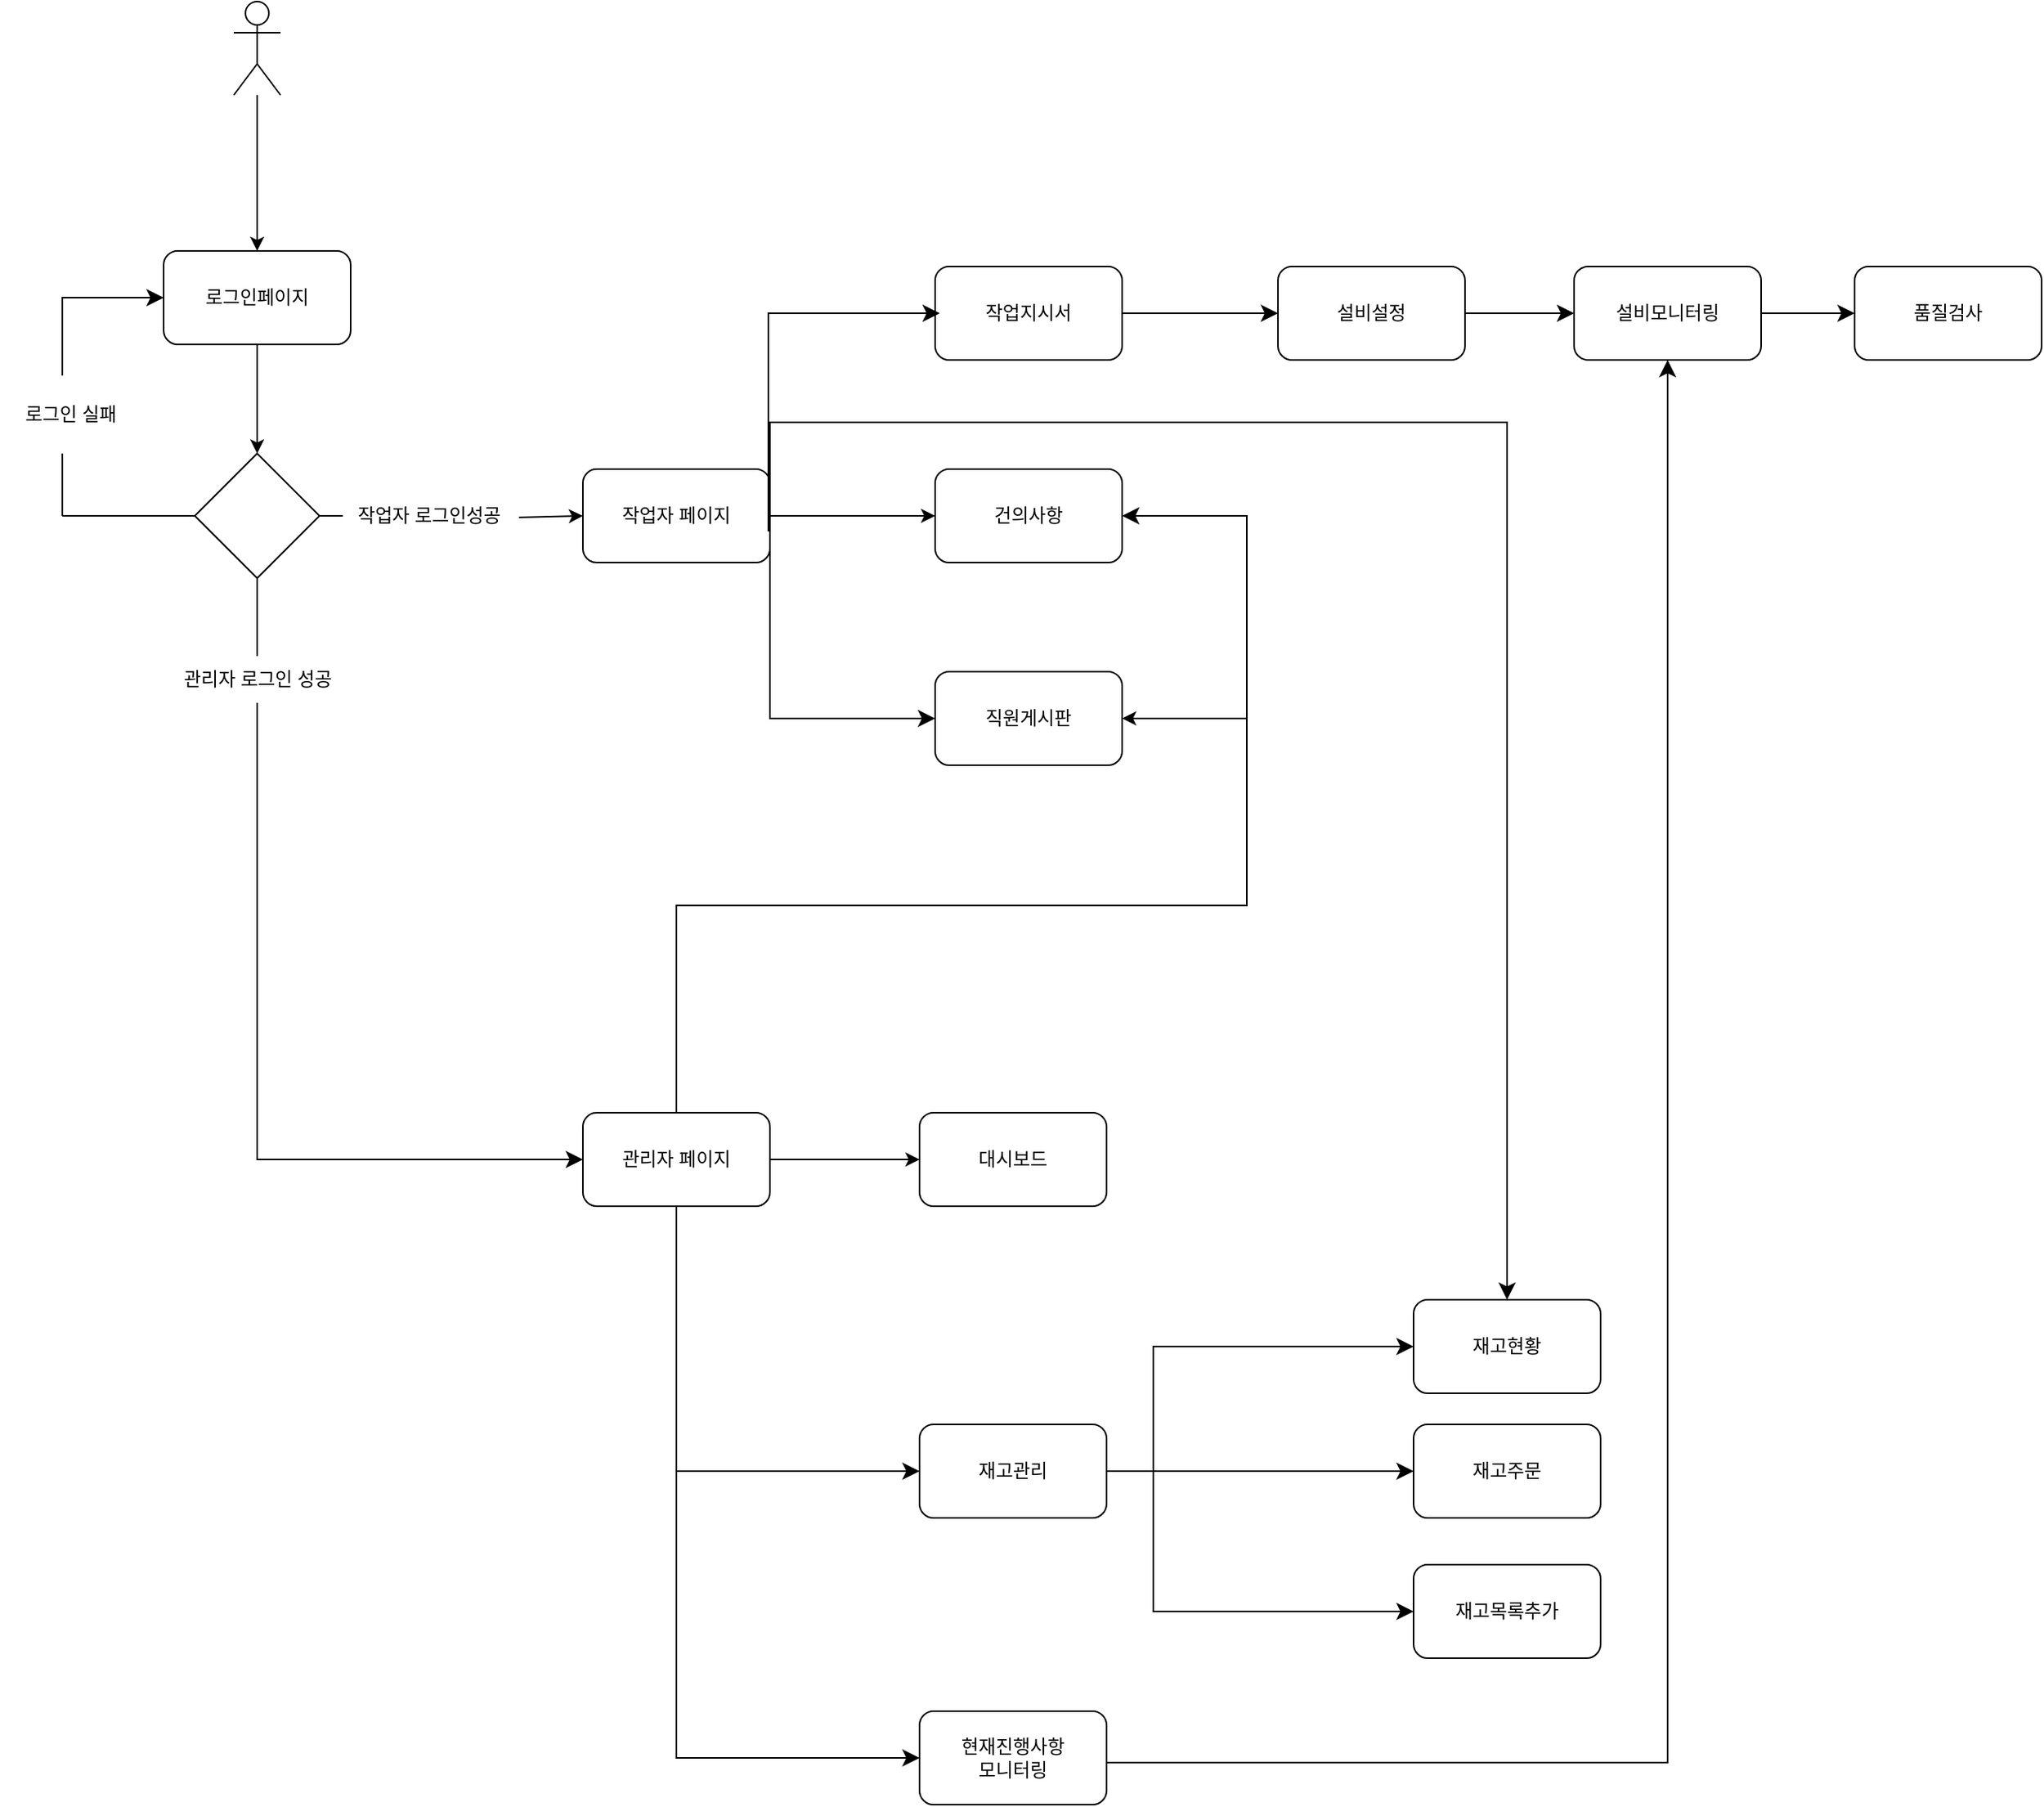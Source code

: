 <mxfile version="23.0.1" type="github">
  <diagram name="페이지-1" id="RyW2sdWnG1Ou0U7GGUi2">
    <mxGraphModel dx="2383" dy="1090" grid="1" gridSize="10" guides="1" tooltips="1" connect="1" arrows="1" fold="1" page="1" pageScale="1" pageWidth="827" pageHeight="1169" math="0" shadow="0">
      <root>
        <mxCell id="0" />
        <mxCell id="1" parent="0" />
        <mxCell id="54wMb6xm-zJrqUJl9DJ9-231" value="" style="edgeStyle=orthogonalEdgeStyle;rounded=0;orthogonalLoop=1;jettySize=auto;html=1;" edge="1" parent="1" source="K70THNqEhpmeUqJIm1rK-3" target="K70THNqEhpmeUqJIm1rK-4">
          <mxGeometry relative="1" as="geometry" />
        </mxCell>
        <mxCell id="K70THNqEhpmeUqJIm1rK-3" value="" style="shape=umlActor;verticalLabelPosition=bottom;verticalAlign=top;html=1;outlineConnect=0;" parent="1" vertex="1">
          <mxGeometry x="70" width="30" height="60" as="geometry" />
        </mxCell>
        <mxCell id="K70THNqEhpmeUqJIm1rK-4" value="로그인페이지" style="rounded=1;whiteSpace=wrap;html=1;" parent="1" vertex="1">
          <mxGeometry x="25" y="160" width="120" height="60" as="geometry" />
        </mxCell>
        <mxCell id="K70THNqEhpmeUqJIm1rK-6" value="" style="endArrow=classic;html=1;rounded=0;exitX=0.5;exitY=1;exitDx=0;exitDy=0;" parent="1" source="K70THNqEhpmeUqJIm1rK-4" edge="1">
          <mxGeometry width="50" height="50" relative="1" as="geometry">
            <mxPoint x="84.5" y="280" as="sourcePoint" />
            <mxPoint x="85" y="290" as="targetPoint" />
          </mxGeometry>
        </mxCell>
        <mxCell id="K70THNqEhpmeUqJIm1rK-7" value="" style="rhombus;whiteSpace=wrap;html=1;" parent="1" vertex="1">
          <mxGeometry x="45" y="290" width="80" height="80" as="geometry" />
        </mxCell>
        <mxCell id="K70THNqEhpmeUqJIm1rK-11" value="" style="endArrow=classic;html=1;rounded=0;exitX=0.983;exitY=0.533;exitDx=0;exitDy=0;exitPerimeter=0;entryX=0;entryY=0.5;entryDx=0;entryDy=0;" parent="1" edge="1" target="K70THNqEhpmeUqJIm1rK-18" source="K70THNqEhpmeUqJIm1rK-17">
          <mxGeometry width="50" height="50" relative="1" as="geometry">
            <mxPoint x="230" y="329.5" as="sourcePoint" />
            <mxPoint x="280" y="330" as="targetPoint" />
          </mxGeometry>
        </mxCell>
        <mxCell id="K70THNqEhpmeUqJIm1rK-13" value="관리자 로그인 성공" style="text;html=1;align=center;verticalAlign=middle;resizable=0;points=[];autosize=1;strokeColor=none;fillColor=none;" parent="1" vertex="1">
          <mxGeometry x="20" y="420" width="130" height="30" as="geometry" />
        </mxCell>
        <mxCell id="K70THNqEhpmeUqJIm1rK-14" value="" style="endArrow=none;html=1;rounded=0;exitX=1;exitY=0.5;exitDx=0;exitDy=0;" parent="1" source="K70THNqEhpmeUqJIm1rK-7" edge="1">
          <mxGeometry width="50" height="50" relative="1" as="geometry">
            <mxPoint x="120" y="340" as="sourcePoint" />
            <mxPoint x="140" y="330" as="targetPoint" />
          </mxGeometry>
        </mxCell>
        <mxCell id="K70THNqEhpmeUqJIm1rK-15" value="" style="endArrow=none;html=1;rounded=0;entryX=0.5;entryY=1;entryDx=0;entryDy=0;" parent="1" target="K70THNqEhpmeUqJIm1rK-7" edge="1">
          <mxGeometry width="50" height="50" relative="1" as="geometry">
            <mxPoint x="85" y="420" as="sourcePoint" />
            <mxPoint x="85" y="380" as="targetPoint" />
          </mxGeometry>
        </mxCell>
        <mxCell id="K70THNqEhpmeUqJIm1rK-17" value="작업자 로그인성공" style="text;html=1;align=center;verticalAlign=middle;resizable=0;points=[];autosize=1;strokeColor=none;fillColor=none;" parent="1" vertex="1">
          <mxGeometry x="135" y="315" width="120" height="30" as="geometry" />
        </mxCell>
        <mxCell id="K70THNqEhpmeUqJIm1rK-18" value="작업자 페이지" style="rounded=1;whiteSpace=wrap;html=1;" parent="1" vertex="1">
          <mxGeometry x="294" y="300" width="120" height="60" as="geometry" />
        </mxCell>
        <mxCell id="54wMb6xm-zJrqUJl9DJ9-1" value="작업지시서" style="rounded=1;whiteSpace=wrap;html=1;" vertex="1" parent="1">
          <mxGeometry x="520" y="170" width="120" height="60" as="geometry" />
        </mxCell>
        <mxCell id="54wMb6xm-zJrqUJl9DJ9-2" value="품질검사" style="rounded=1;whiteSpace=wrap;html=1;" vertex="1" parent="1">
          <mxGeometry x="1110" y="170" width="120" height="60" as="geometry" />
        </mxCell>
        <mxCell id="54wMb6xm-zJrqUJl9DJ9-3" value="건의사항" style="rounded=1;whiteSpace=wrap;html=1;" vertex="1" parent="1">
          <mxGeometry x="520" y="300" width="120" height="60" as="geometry" />
        </mxCell>
        <mxCell id="54wMb6xm-zJrqUJl9DJ9-4" value="직원게시판" style="rounded=1;whiteSpace=wrap;html=1;" vertex="1" parent="1">
          <mxGeometry x="520" y="430" width="120" height="60" as="geometry" />
        </mxCell>
        <mxCell id="54wMb6xm-zJrqUJl9DJ9-12" value="" style="edgeStyle=segmentEdgeStyle;endArrow=classic;html=1;curved=0;rounded=0;endSize=8;startSize=8;entryX=0;entryY=0.5;entryDx=0;entryDy=0;" edge="1" parent="1" target="54wMb6xm-zJrqUJl9DJ9-4">
          <mxGeometry width="50" height="50" relative="1" as="geometry">
            <mxPoint x="414" y="360" as="sourcePoint" />
            <mxPoint x="460" y="460" as="targetPoint" />
            <Array as="points">
              <mxPoint x="414" y="460" />
            </Array>
          </mxGeometry>
        </mxCell>
        <mxCell id="54wMb6xm-zJrqUJl9DJ9-187" value="" style="edgeStyle=segmentEdgeStyle;endArrow=classic;html=1;curved=0;rounded=0;endSize=8;startSize=8;entryX=0;entryY=0.5;entryDx=0;entryDy=0;" edge="1" parent="1" target="54wMb6xm-zJrqUJl9DJ9-198">
          <mxGeometry width="50" height="50" relative="1" as="geometry">
            <mxPoint x="85" y="450" as="sourcePoint" />
            <mxPoint x="280" y="640" as="targetPoint" />
            <Array as="points">
              <mxPoint x="85" y="743" />
            </Array>
          </mxGeometry>
        </mxCell>
        <mxCell id="54wMb6xm-zJrqUJl9DJ9-189" value="로그인 실패" style="text;html=1;align=center;verticalAlign=middle;resizable=0;points=[];autosize=1;strokeColor=none;fillColor=none;" vertex="1" parent="1">
          <mxGeometry x="-80" y="250" width="90" height="30" as="geometry" />
        </mxCell>
        <mxCell id="54wMb6xm-zJrqUJl9DJ9-194" value="" style="endArrow=none;html=1;rounded=0;entryX=0;entryY=0.5;entryDx=0;entryDy=0;" edge="1" parent="1" target="K70THNqEhpmeUqJIm1rK-7">
          <mxGeometry width="50" height="50" relative="1" as="geometry">
            <mxPoint x="-40" y="330" as="sourcePoint" />
            <mxPoint y="320" as="targetPoint" />
          </mxGeometry>
        </mxCell>
        <mxCell id="54wMb6xm-zJrqUJl9DJ9-196" value="" style="endArrow=none;html=1;rounded=0;" edge="1" parent="1">
          <mxGeometry width="50" height="50" relative="1" as="geometry">
            <mxPoint x="-40" y="330" as="sourcePoint" />
            <mxPoint x="-40" y="290" as="targetPoint" />
          </mxGeometry>
        </mxCell>
        <mxCell id="54wMb6xm-zJrqUJl9DJ9-197" value="" style="edgeStyle=segmentEdgeStyle;endArrow=classic;html=1;curved=0;rounded=0;endSize=8;startSize=8;entryX=0;entryY=0.5;entryDx=0;entryDy=0;" edge="1" parent="1" target="K70THNqEhpmeUqJIm1rK-4">
          <mxGeometry width="50" height="50" relative="1" as="geometry">
            <mxPoint x="-40" y="240" as="sourcePoint" />
            <mxPoint x="10" y="190" as="targetPoint" />
            <Array as="points">
              <mxPoint x="-40" y="190" />
            </Array>
          </mxGeometry>
        </mxCell>
        <mxCell id="54wMb6xm-zJrqUJl9DJ9-198" value="관리자 페이지" style="rounded=1;whiteSpace=wrap;html=1;" vertex="1" parent="1">
          <mxGeometry x="294" y="713" width="120" height="60" as="geometry" />
        </mxCell>
        <mxCell id="54wMb6xm-zJrqUJl9DJ9-201" value="대시보드" style="rounded=1;whiteSpace=wrap;html=1;" vertex="1" parent="1">
          <mxGeometry x="510" y="713" width="120" height="60" as="geometry" />
        </mxCell>
        <mxCell id="54wMb6xm-zJrqUJl9DJ9-204" value="현재진행사항&lt;br&gt;모니터링" style="rounded=1;whiteSpace=wrap;html=1;" vertex="1" parent="1">
          <mxGeometry x="510" y="1097" width="120" height="60" as="geometry" />
        </mxCell>
        <mxCell id="54wMb6xm-zJrqUJl9DJ9-207" value="재고관리" style="rounded=1;whiteSpace=wrap;html=1;" vertex="1" parent="1">
          <mxGeometry x="510" y="913" width="120" height="60" as="geometry" />
        </mxCell>
        <mxCell id="54wMb6xm-zJrqUJl9DJ9-208" value="재고현황" style="rounded=1;whiteSpace=wrap;html=1;" vertex="1" parent="1">
          <mxGeometry x="827" y="833" width="120" height="60" as="geometry" />
        </mxCell>
        <mxCell id="54wMb6xm-zJrqUJl9DJ9-209" value="재고주문" style="rounded=1;whiteSpace=wrap;html=1;" vertex="1" parent="1">
          <mxGeometry x="827" y="913" width="120" height="60" as="geometry" />
        </mxCell>
        <mxCell id="54wMb6xm-zJrqUJl9DJ9-210" value="재고목록추가" style="rounded=1;whiteSpace=wrap;html=1;" vertex="1" parent="1">
          <mxGeometry x="827" y="1003" width="120" height="60" as="geometry" />
        </mxCell>
        <mxCell id="54wMb6xm-zJrqUJl9DJ9-212" value="" style="edgeStyle=elbowEdgeStyle;elbow=horizontal;endArrow=classic;html=1;curved=0;rounded=0;endSize=8;startSize=8;entryX=0;entryY=0.5;entryDx=0;entryDy=0;exitX=1;exitY=0.5;exitDx=0;exitDy=0;" edge="1" parent="1" source="54wMb6xm-zJrqUJl9DJ9-207" target="54wMb6xm-zJrqUJl9DJ9-208">
          <mxGeometry width="50" height="50" relative="1" as="geometry">
            <mxPoint x="440" y="1013" as="sourcePoint" />
            <mxPoint x="490" y="963" as="targetPoint" />
            <Array as="points">
              <mxPoint x="660" y="933" />
            </Array>
          </mxGeometry>
        </mxCell>
        <mxCell id="54wMb6xm-zJrqUJl9DJ9-213" value="" style="edgeStyle=elbowEdgeStyle;elbow=horizontal;endArrow=classic;html=1;curved=0;rounded=0;endSize=8;startSize=8;entryX=0;entryY=0.5;entryDx=0;entryDy=0;" edge="1" parent="1" target="54wMb6xm-zJrqUJl9DJ9-209">
          <mxGeometry width="50" height="50" relative="1" as="geometry">
            <mxPoint x="640" y="943" as="sourcePoint" />
            <mxPoint x="690" y="893" as="targetPoint" />
          </mxGeometry>
        </mxCell>
        <mxCell id="54wMb6xm-zJrqUJl9DJ9-214" value="" style="edgeStyle=elbowEdgeStyle;elbow=horizontal;endArrow=classic;html=1;curved=0;rounded=0;endSize=8;startSize=8;exitX=1;exitY=0.5;exitDx=0;exitDy=0;entryX=0;entryY=0.5;entryDx=0;entryDy=0;" edge="1" parent="1" source="54wMb6xm-zJrqUJl9DJ9-207" target="54wMb6xm-zJrqUJl9DJ9-210">
          <mxGeometry width="50" height="50" relative="1" as="geometry">
            <mxPoint x="620" y="1033" as="sourcePoint" />
            <mxPoint x="670" y="983" as="targetPoint" />
            <Array as="points">
              <mxPoint x="660" y="993" />
            </Array>
          </mxGeometry>
        </mxCell>
        <mxCell id="54wMb6xm-zJrqUJl9DJ9-218" value="" style="edgeStyle=elbowEdgeStyle;elbow=vertical;endArrow=classic;html=1;curved=0;rounded=0;endSize=8;startSize=8;exitX=0.5;exitY=1;exitDx=0;exitDy=0;entryX=0;entryY=0.5;entryDx=0;entryDy=0;" edge="1" parent="1" source="54wMb6xm-zJrqUJl9DJ9-198" target="54wMb6xm-zJrqUJl9DJ9-207">
          <mxGeometry width="50" height="50" relative="1" as="geometry">
            <mxPoint x="570" y="933" as="sourcePoint" />
            <mxPoint x="410" y="953" as="targetPoint" />
            <Array as="points">
              <mxPoint x="380" y="943" />
            </Array>
          </mxGeometry>
        </mxCell>
        <mxCell id="54wMb6xm-zJrqUJl9DJ9-233" value="" style="endArrow=classic;html=1;rounded=0;exitX=1;exitY=0.5;exitDx=0;exitDy=0;entryX=0;entryY=0.5;entryDx=0;entryDy=0;" edge="1" parent="1" source="54wMb6xm-zJrqUJl9DJ9-198" target="54wMb6xm-zJrqUJl9DJ9-201">
          <mxGeometry width="50" height="50" relative="1" as="geometry">
            <mxPoint x="580" y="860" as="sourcePoint" />
            <mxPoint x="630" y="810" as="targetPoint" />
          </mxGeometry>
        </mxCell>
        <mxCell id="54wMb6xm-zJrqUJl9DJ9-234" value="" style="edgeStyle=elbowEdgeStyle;elbow=vertical;endArrow=classic;html=1;curved=0;rounded=0;endSize=8;startSize=8;exitX=0.5;exitY=1;exitDx=0;exitDy=0;entryX=0;entryY=0.5;entryDx=0;entryDy=0;" edge="1" parent="1" target="54wMb6xm-zJrqUJl9DJ9-204">
          <mxGeometry width="50" height="50" relative="1" as="geometry">
            <mxPoint x="354" y="780" as="sourcePoint" />
            <mxPoint x="490" y="1127" as="targetPoint" />
            <Array as="points">
              <mxPoint x="380" y="1127" />
            </Array>
          </mxGeometry>
        </mxCell>
        <mxCell id="54wMb6xm-zJrqUJl9DJ9-236" value="" style="edgeStyle=elbowEdgeStyle;elbow=vertical;endArrow=classic;html=1;curved=0;rounded=0;endSize=8;startSize=8;exitX=1;exitY=1;exitDx=0;exitDy=0;entryX=0.5;entryY=0;entryDx=0;entryDy=0;" edge="1" parent="1" source="K70THNqEhpmeUqJIm1rK-18" target="54wMb6xm-zJrqUJl9DJ9-208">
          <mxGeometry width="50" height="50" relative="1" as="geometry">
            <mxPoint x="400" y="610" as="sourcePoint" />
            <mxPoint x="450" y="560" as="targetPoint" />
            <Array as="points">
              <mxPoint x="660" y="270" />
            </Array>
          </mxGeometry>
        </mxCell>
        <mxCell id="54wMb6xm-zJrqUJl9DJ9-237" value="" style="edgeStyle=elbowEdgeStyle;elbow=horizontal;endArrow=classic;html=1;curved=0;rounded=0;endSize=8;startSize=8;entryX=0;entryY=0.5;entryDx=0;entryDy=0;exitX=1;exitY=0.5;exitDx=0;exitDy=0;exitPerimeter=0;" edge="1" parent="1" source="54wMb6xm-zJrqUJl9DJ9-251" target="54wMb6xm-zJrqUJl9DJ9-2">
          <mxGeometry width="50" height="50" relative="1" as="geometry">
            <mxPoint x="640" y="200" as="sourcePoint" />
            <mxPoint x="780" y="160" as="targetPoint" />
            <Array as="points" />
          </mxGeometry>
        </mxCell>
        <mxCell id="54wMb6xm-zJrqUJl9DJ9-239" value="" style="endArrow=classic;html=1;rounded=0;exitX=1;exitY=0.5;exitDx=0;exitDy=0;entryX=0;entryY=0.5;entryDx=0;entryDy=0;" edge="1" parent="1" source="K70THNqEhpmeUqJIm1rK-18" target="54wMb6xm-zJrqUJl9DJ9-3">
          <mxGeometry width="50" height="50" relative="1" as="geometry">
            <mxPoint x="400" y="610" as="sourcePoint" />
            <mxPoint x="450" y="560" as="targetPoint" />
          </mxGeometry>
        </mxCell>
        <mxCell id="54wMb6xm-zJrqUJl9DJ9-240" value="" style="edgeStyle=elbowEdgeStyle;elbow=vertical;endArrow=classic;html=1;curved=0;rounded=0;endSize=8;startSize=8;entryX=0;entryY=0.5;entryDx=0;entryDy=0;" edge="1" parent="1">
          <mxGeometry width="50" height="50" relative="1" as="geometry">
            <mxPoint x="413" y="340" as="sourcePoint" />
            <mxPoint x="523" y="200" as="targetPoint" />
            <Array as="points">
              <mxPoint x="443" y="200" />
            </Array>
          </mxGeometry>
        </mxCell>
        <mxCell id="54wMb6xm-zJrqUJl9DJ9-249" value="" style="edgeStyle=segmentEdgeStyle;endArrow=classic;html=1;curved=0;rounded=0;endSize=8;startSize=8;exitX=0.5;exitY=0;exitDx=0;exitDy=0;entryX=1;entryY=0.5;entryDx=0;entryDy=0;" edge="1" parent="1" source="54wMb6xm-zJrqUJl9DJ9-198" target="54wMb6xm-zJrqUJl9DJ9-3">
          <mxGeometry width="50" height="50" relative="1" as="geometry">
            <mxPoint x="400" y="610" as="sourcePoint" />
            <mxPoint x="760" y="340" as="targetPoint" />
            <Array as="points">
              <mxPoint x="354" y="580" />
              <mxPoint x="720" y="580" />
              <mxPoint x="720" y="330" />
            </Array>
          </mxGeometry>
        </mxCell>
        <mxCell id="54wMb6xm-zJrqUJl9DJ9-250" value="" style="endArrow=classic;html=1;rounded=0;entryX=1;entryY=0.5;entryDx=0;entryDy=0;" edge="1" parent="1" target="54wMb6xm-zJrqUJl9DJ9-4">
          <mxGeometry width="50" height="50" relative="1" as="geometry">
            <mxPoint x="720" y="460" as="sourcePoint" />
            <mxPoint x="450" y="560" as="targetPoint" />
          </mxGeometry>
        </mxCell>
        <mxCell id="54wMb6xm-zJrqUJl9DJ9-255" value="" style="edgeStyle=elbowEdgeStyle;elbow=horizontal;endArrow=classic;html=1;curved=0;rounded=0;endSize=8;startSize=8;entryX=0;entryY=0.5;entryDx=0;entryDy=0;exitX=1;exitY=0.5;exitDx=0;exitDy=0;exitPerimeter=0;" edge="1" parent="1" target="54wMb6xm-zJrqUJl9DJ9-251">
          <mxGeometry width="50" height="50" relative="1" as="geometry">
            <mxPoint x="827" y="200" as="sourcePoint" />
            <mxPoint x="930" y="200" as="targetPoint" />
            <Array as="points" />
          </mxGeometry>
        </mxCell>
        <mxCell id="54wMb6xm-zJrqUJl9DJ9-251" value="설비모니터링" style="rounded=1;whiteSpace=wrap;html=1;" vertex="1" parent="1">
          <mxGeometry x="930" y="170" width="120" height="60" as="geometry" />
        </mxCell>
        <mxCell id="54wMb6xm-zJrqUJl9DJ9-257" value="" style="edgeStyle=elbowEdgeStyle;elbow=horizontal;endArrow=classic;html=1;curved=0;rounded=0;endSize=8;startSize=8;entryX=0;entryY=0.5;entryDx=0;entryDy=0;exitX=1;exitY=0.5;exitDx=0;exitDy=0;exitPerimeter=0;" edge="1" parent="1" source="54wMb6xm-zJrqUJl9DJ9-1" target="54wMb6xm-zJrqUJl9DJ9-259">
          <mxGeometry width="50" height="50" relative="1" as="geometry">
            <mxPoint x="640" y="200" as="sourcePoint" />
            <mxPoint x="707" y="200" as="targetPoint" />
            <Array as="points" />
          </mxGeometry>
        </mxCell>
        <mxCell id="54wMb6xm-zJrqUJl9DJ9-259" value="설비설정" style="rounded=1;whiteSpace=wrap;html=1;" vertex="1" parent="1">
          <mxGeometry x="740" y="170" width="120" height="60" as="geometry" />
        </mxCell>
        <mxCell id="54wMb6xm-zJrqUJl9DJ9-260" value="" style="edgeStyle=segmentEdgeStyle;endArrow=classic;html=1;curved=0;rounded=0;endSize=8;startSize=8;entryX=0.5;entryY=1;entryDx=0;entryDy=0;" edge="1" parent="1" target="54wMb6xm-zJrqUJl9DJ9-251">
          <mxGeometry width="50" height="50" relative="1" as="geometry">
            <mxPoint x="630" y="1130" as="sourcePoint" />
            <mxPoint x="1130" y="240" as="targetPoint" />
            <Array as="points">
              <mxPoint x="990" y="1130" />
            </Array>
          </mxGeometry>
        </mxCell>
      </root>
    </mxGraphModel>
  </diagram>
</mxfile>
